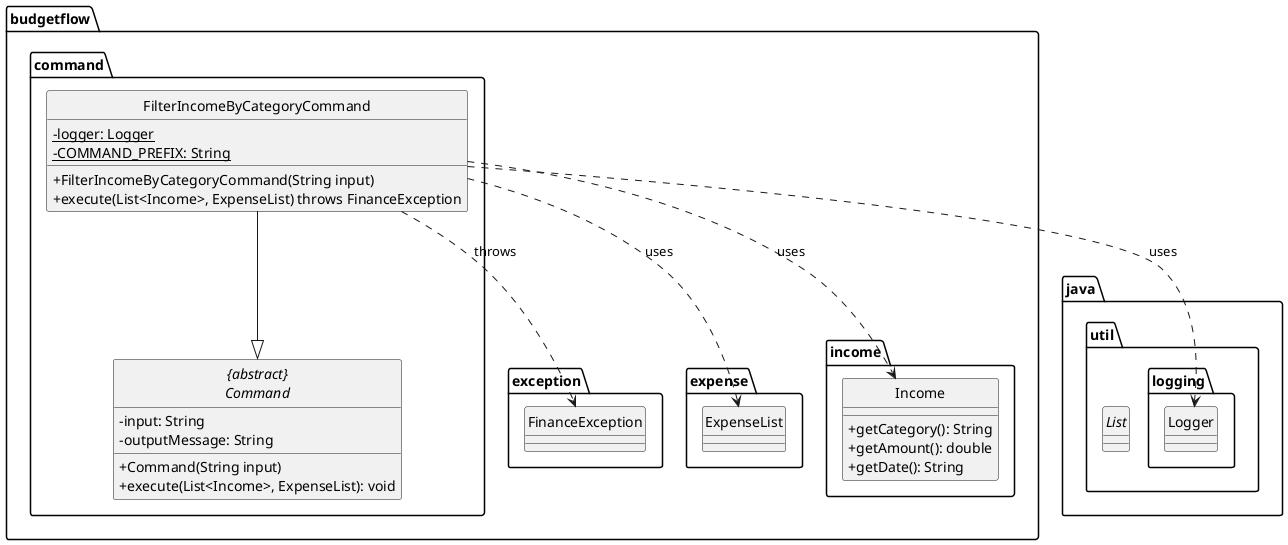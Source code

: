 @startuml
hide circle
skinparam classAttributeIconSize 0

package budgetflow.command {
    abstract class "{abstract}\nCommand" {
        - input: String
        - outputMessage: String
        + Command(String input)
        + execute(List<Income>, ExpenseList): void
    }

    class FilterIncomeByCategoryCommand {
        - {static} logger: Logger
        - {static} COMMAND_PREFIX: String
        + FilterIncomeByCategoryCommand(String input)
        + execute(List<Income>, ExpenseList) throws FinanceException
    }

    FilterIncomeByCategoryCommand --|> "{abstract}\nCommand"
}

package budgetflow.exception {
    class FinanceException
}

package budgetflow.expense {
    class ExpenseList
}

package budgetflow.income {
    class Income {
        + getCategory(): String
        + getAmount(): double
        + getDate(): String
    }
}

package java.util {
    interface List
}

package java.util.logging {
    class Logger
}

' Show "throws", "uses" relationships:
FilterIncomeByCategoryCommand ..> FinanceException : throws
FilterIncomeByCategoryCommand ..> Income : uses
FilterIncomeByCategoryCommand ..> ExpenseList : uses
FilterIncomeByCategoryCommand ..> Logger : uses
@enduml
